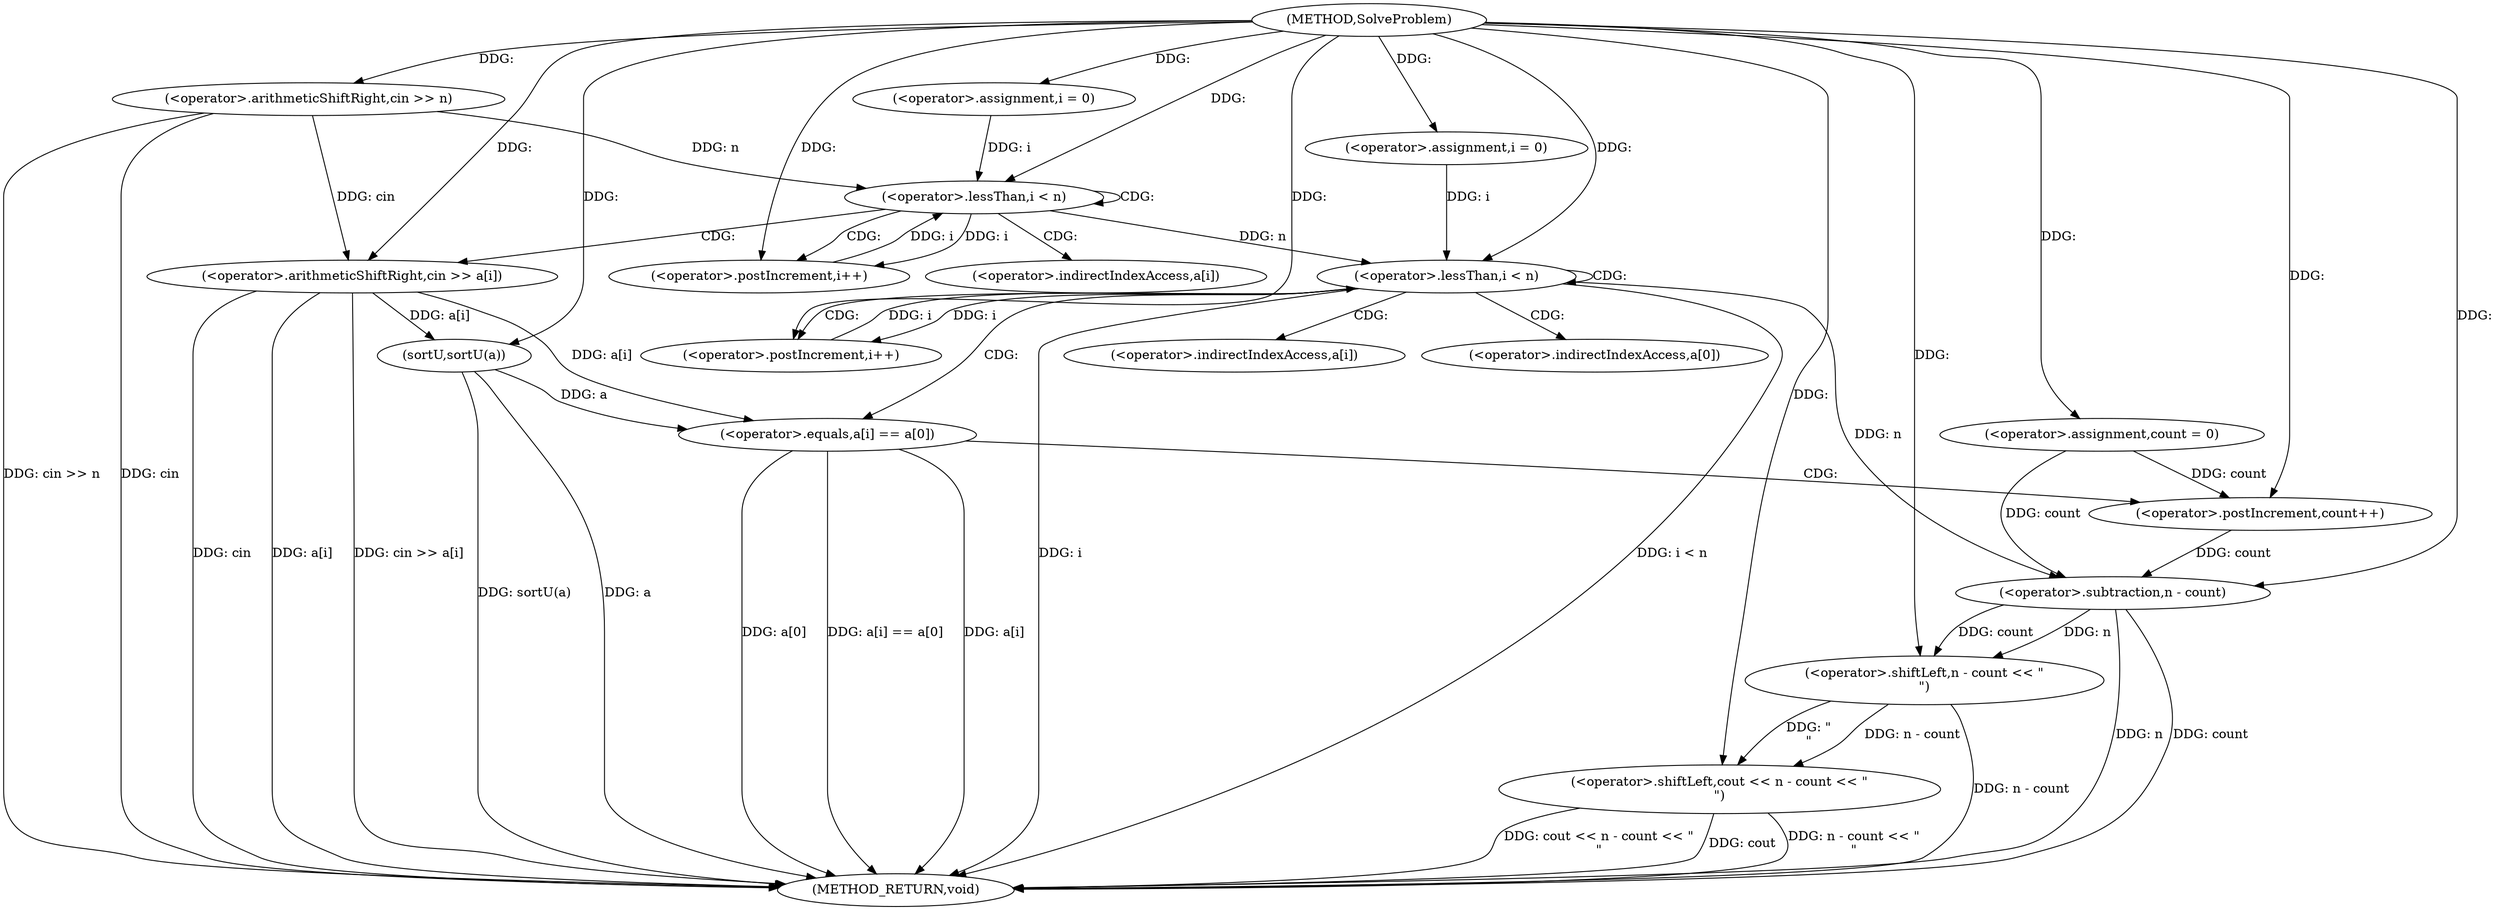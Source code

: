digraph "SolveProblem" {  
"1000176" [label = "(METHOD,SolveProblem)" ]
"1000231" [label = "(METHOD_RETURN,void)" ]
"1000180" [label = "(<operator>.assignment,count = 0)" ]
"1000183" [label = "(<operator>.arithmeticShiftRight,cin >> n)" ]
"1000202" [label = "(sortU,sortU(a))" ]
"1000224" [label = "(<operator>.shiftLeft,cout << n - count << \"\n\")" ]
"1000189" [label = "(<operator>.assignment,i = 0)" ]
"1000192" [label = "(<operator>.lessThan,i < n)" ]
"1000195" [label = "(<operator>.postIncrement,i++)" ]
"1000197" [label = "(<operator>.arithmeticShiftRight,cin >> a[i])" ]
"1000206" [label = "(<operator>.assignment,i = 0)" ]
"1000209" [label = "(<operator>.lessThan,i < n)" ]
"1000212" [label = "(<operator>.postIncrement,i++)" ]
"1000215" [label = "(<operator>.equals,a[i] == a[0])" ]
"1000222" [label = "(<operator>.postIncrement,count++)" ]
"1000226" [label = "(<operator>.shiftLeft,n - count << \"\n\")" ]
"1000227" [label = "(<operator>.subtraction,n - count)" ]
"1000199" [label = "(<operator>.indirectIndexAccess,a[i])" ]
"1000216" [label = "(<operator>.indirectIndexAccess,a[i])" ]
"1000219" [label = "(<operator>.indirectIndexAccess,a[0])" ]
  "1000183" -> "1000231"  [ label = "DDG: cin"] 
  "1000183" -> "1000231"  [ label = "DDG: cin >> n"] 
  "1000202" -> "1000231"  [ label = "DDG: a"] 
  "1000202" -> "1000231"  [ label = "DDG: sortU(a)"] 
  "1000209" -> "1000231"  [ label = "DDG: i"] 
  "1000209" -> "1000231"  [ label = "DDG: i < n"] 
  "1000227" -> "1000231"  [ label = "DDG: n"] 
  "1000227" -> "1000231"  [ label = "DDG: count"] 
  "1000226" -> "1000231"  [ label = "DDG: n - count"] 
  "1000224" -> "1000231"  [ label = "DDG: n - count << \"\n\""] 
  "1000224" -> "1000231"  [ label = "DDG: cout << n - count << \"\n\""] 
  "1000215" -> "1000231"  [ label = "DDG: a[i]"] 
  "1000215" -> "1000231"  [ label = "DDG: a[0]"] 
  "1000215" -> "1000231"  [ label = "DDG: a[i] == a[0]"] 
  "1000197" -> "1000231"  [ label = "DDG: cin"] 
  "1000197" -> "1000231"  [ label = "DDG: a[i]"] 
  "1000197" -> "1000231"  [ label = "DDG: cin >> a[i]"] 
  "1000224" -> "1000231"  [ label = "DDG: cout"] 
  "1000176" -> "1000180"  [ label = "DDG: "] 
  "1000176" -> "1000183"  [ label = "DDG: "] 
  "1000176" -> "1000189"  [ label = "DDG: "] 
  "1000197" -> "1000202"  [ label = "DDG: a[i]"] 
  "1000176" -> "1000202"  [ label = "DDG: "] 
  "1000176" -> "1000206"  [ label = "DDG: "] 
  "1000176" -> "1000224"  [ label = "DDG: "] 
  "1000226" -> "1000224"  [ label = "DDG: \"\n\""] 
  "1000226" -> "1000224"  [ label = "DDG: n - count"] 
  "1000189" -> "1000192"  [ label = "DDG: i"] 
  "1000195" -> "1000192"  [ label = "DDG: i"] 
  "1000176" -> "1000192"  [ label = "DDG: "] 
  "1000183" -> "1000192"  [ label = "DDG: n"] 
  "1000192" -> "1000195"  [ label = "DDG: i"] 
  "1000176" -> "1000195"  [ label = "DDG: "] 
  "1000183" -> "1000197"  [ label = "DDG: cin"] 
  "1000176" -> "1000197"  [ label = "DDG: "] 
  "1000206" -> "1000209"  [ label = "DDG: i"] 
  "1000212" -> "1000209"  [ label = "DDG: i"] 
  "1000176" -> "1000209"  [ label = "DDG: "] 
  "1000192" -> "1000209"  [ label = "DDG: n"] 
  "1000209" -> "1000212"  [ label = "DDG: i"] 
  "1000176" -> "1000212"  [ label = "DDG: "] 
  "1000227" -> "1000226"  [ label = "DDG: n"] 
  "1000227" -> "1000226"  [ label = "DDG: count"] 
  "1000176" -> "1000226"  [ label = "DDG: "] 
  "1000202" -> "1000215"  [ label = "DDG: a"] 
  "1000197" -> "1000215"  [ label = "DDG: a[i]"] 
  "1000180" -> "1000222"  [ label = "DDG: count"] 
  "1000176" -> "1000222"  [ label = "DDG: "] 
  "1000209" -> "1000227"  [ label = "DDG: n"] 
  "1000176" -> "1000227"  [ label = "DDG: "] 
  "1000180" -> "1000227"  [ label = "DDG: count"] 
  "1000222" -> "1000227"  [ label = "DDG: count"] 
  "1000192" -> "1000199"  [ label = "CDG: "] 
  "1000192" -> "1000195"  [ label = "CDG: "] 
  "1000192" -> "1000197"  [ label = "CDG: "] 
  "1000192" -> "1000192"  [ label = "CDG: "] 
  "1000209" -> "1000215"  [ label = "CDG: "] 
  "1000209" -> "1000209"  [ label = "CDG: "] 
  "1000209" -> "1000216"  [ label = "CDG: "] 
  "1000209" -> "1000212"  [ label = "CDG: "] 
  "1000209" -> "1000219"  [ label = "CDG: "] 
  "1000215" -> "1000222"  [ label = "CDG: "] 
}
